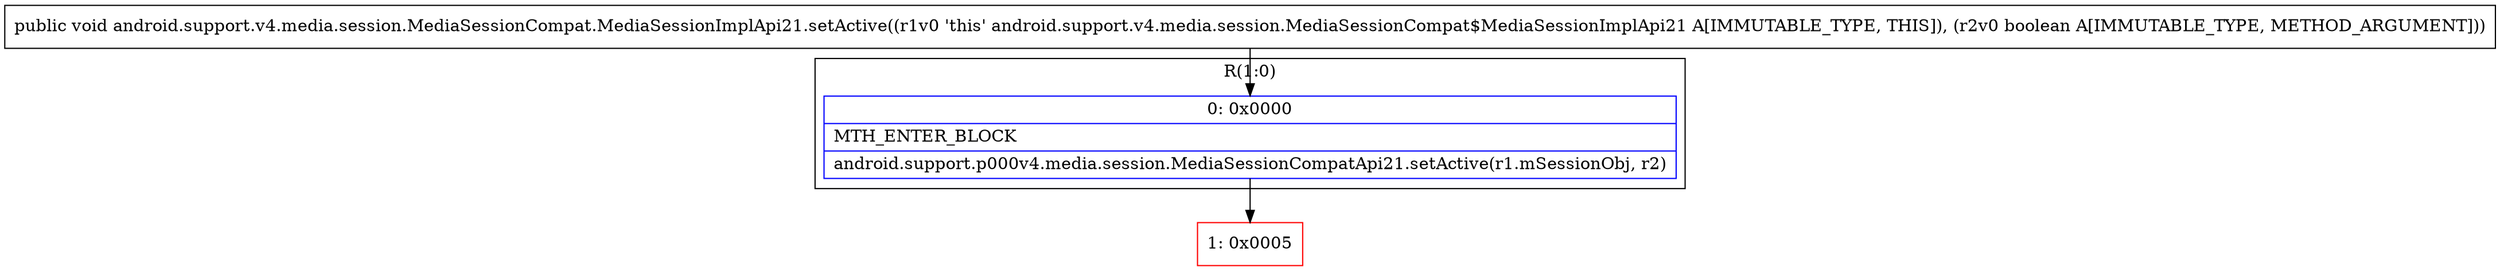 digraph "CFG forandroid.support.v4.media.session.MediaSessionCompat.MediaSessionImplApi21.setActive(Z)V" {
subgraph cluster_Region_2139669053 {
label = "R(1:0)";
node [shape=record,color=blue];
Node_0 [shape=record,label="{0\:\ 0x0000|MTH_ENTER_BLOCK\l|android.support.p000v4.media.session.MediaSessionCompatApi21.setActive(r1.mSessionObj, r2)\l}"];
}
Node_1 [shape=record,color=red,label="{1\:\ 0x0005}"];
MethodNode[shape=record,label="{public void android.support.v4.media.session.MediaSessionCompat.MediaSessionImplApi21.setActive((r1v0 'this' android.support.v4.media.session.MediaSessionCompat$MediaSessionImplApi21 A[IMMUTABLE_TYPE, THIS]), (r2v0 boolean A[IMMUTABLE_TYPE, METHOD_ARGUMENT])) }"];
MethodNode -> Node_0;
Node_0 -> Node_1;
}


